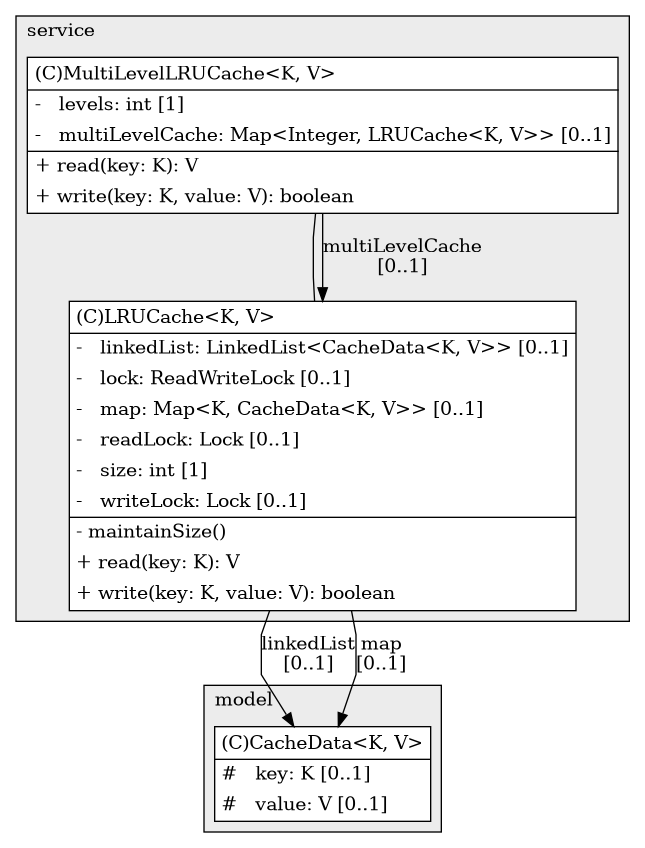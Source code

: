 @startuml

/' diagram meta data start
config=StructureConfiguration;
{
  "projectClassification": {
    "searchMode": "OpenProject", // OpenProject, AllProjects
    "includedProjects": "",
    "pathEndKeywords": "*.impl",
    "isClientPath": "",
    "isClientName": "",
    "isTestPath": "",
    "isTestName": "",
    "isMappingPath": "",
    "isMappingName": "",
    "isDataAccessPath": "",
    "isDataAccessName": "",
    "isDataStructurePath": "",
    "isDataStructureName": "",
    "isInterfaceStructuresPath": "",
    "isInterfaceStructuresName": "",
    "isEntryPointPath": "",
    "isEntryPointName": "",
    "treatFinalFieldsAsMandatory": false
  },
  "graphRestriction": {
    "classPackageExcludeFilter": "",
    "classPackageIncludeFilter": "",
    "classNameExcludeFilter": "",
    "classNameIncludeFilter": "",
    "methodNameExcludeFilter": "",
    "methodNameIncludeFilter": "",
    "removeByInheritance": "", // inheritance/annotation based filtering is done in a second step
    "removeByAnnotation": "",
    "removeByClassPackage": "", // cleanup the graph after inheritance/annotation based filtering is done
    "removeByClassName": "",
    "cutMappings": false,
    "cutEnum": true,
    "cutTests": true,
    "cutClient": true,
    "cutDataAccess": false,
    "cutInterfaceStructures": false,
    "cutDataStructures": false,
    "cutGetterAndSetter": true,
    "cutConstructors": true
  },
  "graphTraversal": {
    "forwardDepth": 6,
    "backwardDepth": 6,
    "classPackageExcludeFilter": "",
    "classPackageIncludeFilter": "",
    "classNameExcludeFilter": "",
    "classNameIncludeFilter": "",
    "methodNameExcludeFilter": "",
    "methodNameIncludeFilter": "",
    "hideMappings": false,
    "hideDataStructures": false,
    "hidePrivateMethods": true,
    "hideInterfaceCalls": true, // indirection: implementation -> interface (is hidden) -> implementation
    "onlyShowApplicationEntryPoints": false, // root node is included
    "useMethodCallsForStructureDiagram": "ForwardOnly" // ForwardOnly, BothDirections, No
  },
  "details": {
    "aggregation": "GroupByClass", // ByClass, GroupByClass, None
    "showClassGenericTypes": true,
    "showMethods": true,
    "showMethodParameterNames": true,
    "showMethodParameterTypes": true,
    "showMethodReturnType": true,
    "showPackageLevels": 2,
    "showDetailedClassStructure": true
  },
  "rootClass": "phonepe.service.MultiLevelLRUCache",
  "extensionCallbackMethod": "" // qualified.class.name#methodName - signature: public static String method(String)
}
diagram meta data end '/



digraph g {
    rankdir="TB"
    splines=polyline
    

'nodes 
subgraph cluster_104069929 { 
   	label=model
	labeljust=l
	fillcolor="#ececec"
	style=filled
   
   CacheData625072478[
	label=<<TABLE BORDER="1" CELLBORDER="0" CELLPADDING="4" CELLSPACING="0">
<TR><TD ALIGN="LEFT" >(C)CacheData&lt;K, V&gt;</TD></TR>
<HR/>
<TR><TD ALIGN="LEFT" >#   key: K [0..1]</TD></TR>
<TR><TD ALIGN="LEFT" >#   value: V [0..1]</TD></TR>
</TABLE>>
	style=filled
	margin=0
	shape=plaintext
	fillcolor="#FFFFFF"
];
} 

subgraph cluster_1984153269 { 
   	label=service
	labeljust=l
	fillcolor="#ececec"
	style=filled
   
   LRUCache156429226[
	label=<<TABLE BORDER="1" CELLBORDER="0" CELLPADDING="4" CELLSPACING="0">
<TR><TD ALIGN="LEFT" >(C)LRUCache&lt;K, V&gt;</TD></TR>
<HR/>
<TR><TD ALIGN="LEFT" >-   linkedList: LinkedList&lt;CacheData&lt;K, V&gt;&gt; [0..1]</TD></TR>
<TR><TD ALIGN="LEFT" >-   lock: ReadWriteLock [0..1]</TD></TR>
<TR><TD ALIGN="LEFT" >-   map: Map&lt;K, CacheData&lt;K, V&gt;&gt; [0..1]</TD></TR>
<TR><TD ALIGN="LEFT" >-   readLock: Lock [0..1]</TD></TR>
<TR><TD ALIGN="LEFT" >-   size: int [1]</TD></TR>
<TR><TD ALIGN="LEFT" >-   writeLock: Lock [0..1]</TD></TR>
<HR/>
<TR><TD ALIGN="LEFT" >- maintainSize()</TD></TR>
<TR><TD ALIGN="LEFT" >+ read(key: K): V</TD></TR>
<TR><TD ALIGN="LEFT" >+ write(key: K, value: V): boolean</TD></TR>
</TABLE>>
	style=filled
	margin=0
	shape=plaintext
	fillcolor="#FFFFFF"
];

MultiLevelLRUCache156429226[
	label=<<TABLE BORDER="1" CELLBORDER="0" CELLPADDING="4" CELLSPACING="0">
<TR><TD ALIGN="LEFT" >(C)MultiLevelLRUCache&lt;K, V&gt;</TD></TR>
<HR/>
<TR><TD ALIGN="LEFT" >-   levels: int [1]</TD></TR>
<TR><TD ALIGN="LEFT" >-   multiLevelCache: Map&lt;Integer, LRUCache&lt;K, V&gt;&gt; [0..1]</TD></TR>
<HR/>
<TR><TD ALIGN="LEFT" >+ read(key: K): V</TD></TR>
<TR><TD ALIGN="LEFT" >+ write(key: K, value: V): boolean</TD></TR>
</TABLE>>
	style=filled
	margin=0
	shape=plaintext
	fillcolor="#FFFFFF"
];
} 

'edges    
LRUCache156429226 -> CacheData625072478[label="linkedList
[0..1]"];
LRUCache156429226 -> CacheData625072478[label="map
[0..1]"];
MultiLevelLRUCache156429226 -> LRUCache156429226[arrowhead=none];
MultiLevelLRUCache156429226 -> LRUCache156429226[label="multiLevelCache
[0..1]"];
    
}
@enduml